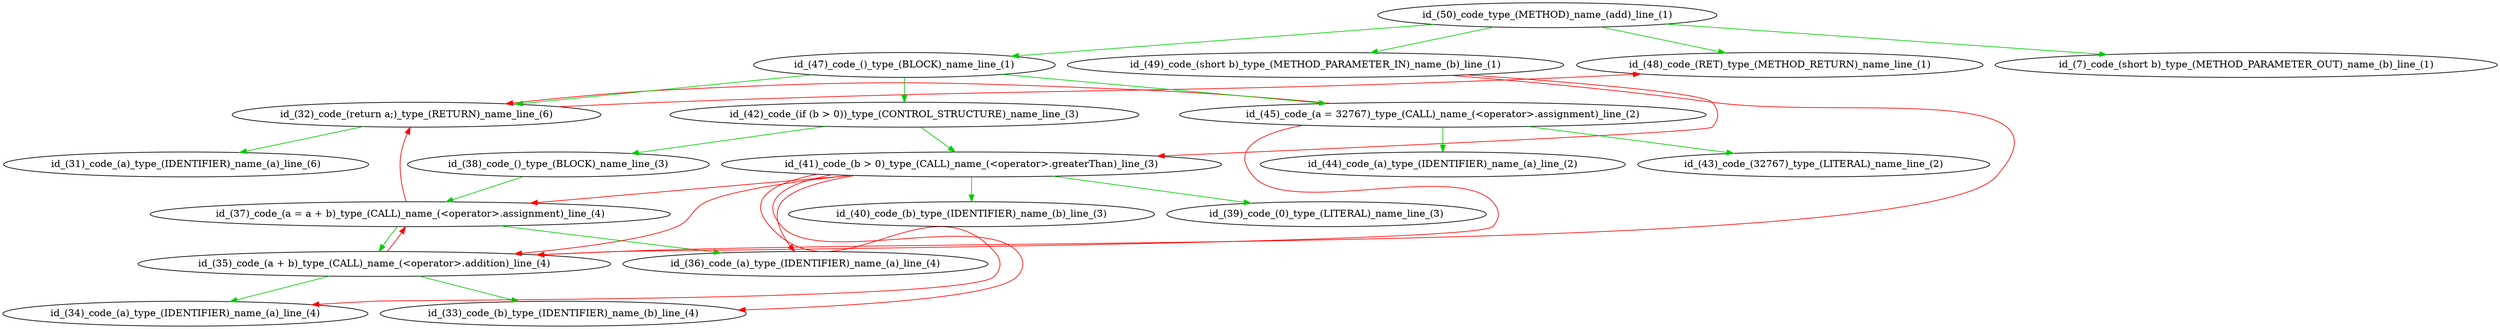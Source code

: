 digraph g {
# AST
{
  edge[color=green3,constraint=true]
  "id_(32)_code_(return a;)_type_(RETURN)_name_line_(6)" -> "id_(31)_code_(a)_type_(IDENTIFIER)_name_(a)_line_(6)" 
   "id_(35)_code_(a + b)_type_(CALL)_name_(<operator>.addition)_line_(4)" -> "id_(34)_code_(a)_type_(IDENTIFIER)_name_(a)_line_(4)" 
   "id_(35)_code_(a + b)_type_(CALL)_name_(<operator>.addition)_line_(4)" -> "id_(33)_code_(b)_type_(IDENTIFIER)_name_(b)_line_(4)" 
   "id_(37)_code_(a = a + b)_type_(CALL)_name_(<operator>.assignment)_line_(4)" -> "id_(36)_code_(a)_type_(IDENTIFIER)_name_(a)_line_(4)" 
   "id_(37)_code_(a = a + b)_type_(CALL)_name_(<operator>.assignment)_line_(4)" -> "id_(35)_code_(a + b)_type_(CALL)_name_(<operator>.addition)_line_(4)" 
   "id_(38)_code_()_type_(BLOCK)_name_line_(3)" -> "id_(37)_code_(a = a + b)_type_(CALL)_name_(<operator>.assignment)_line_(4)" 
   "id_(41)_code_(b > 0)_type_(CALL)_name_(<operator>.greaterThan)_line_(3)" -> "id_(40)_code_(b)_type_(IDENTIFIER)_name_(b)_line_(3)" 
   "id_(41)_code_(b > 0)_type_(CALL)_name_(<operator>.greaterThan)_line_(3)" -> "id_(39)_code_(0)_type_(LITERAL)_name_line_(3)" 
   "id_(42)_code_(if (b > 0))_type_(CONTROL_STRUCTURE)_name_line_(3)" -> "id_(41)_code_(b > 0)_type_(CALL)_name_(<operator>.greaterThan)_line_(3)" 
   "id_(42)_code_(if (b > 0))_type_(CONTROL_STRUCTURE)_name_line_(3)" -> "id_(38)_code_()_type_(BLOCK)_name_line_(3)" 
   "id_(45)_code_(a = 32767)_type_(CALL)_name_(<operator>.assignment)_line_(2)" -> "id_(44)_code_(a)_type_(IDENTIFIER)_name_(a)_line_(2)" 
   "id_(45)_code_(a = 32767)_type_(CALL)_name_(<operator>.assignment)_line_(2)" -> "id_(43)_code_(32767)_type_(LITERAL)_name_line_(2)" 
   "id_(47)_code_()_type_(BLOCK)_name_line_(1)" -> "id_(45)_code_(a = 32767)_type_(CALL)_name_(<operator>.assignment)_line_(2)" 
   "id_(47)_code_()_type_(BLOCK)_name_line_(1)" -> "id_(42)_code_(if (b > 0))_type_(CONTROL_STRUCTURE)_name_line_(3)" 
   "id_(47)_code_()_type_(BLOCK)_name_line_(1)" -> "id_(32)_code_(return a;)_type_(RETURN)_name_line_(6)" 
   "id_(50)_code_type_(METHOD)_name_(add)_line_(1)" -> "id_(49)_code_(short b)_type_(METHOD_PARAMETER_IN)_name_(b)_line_(1)" 
   "id_(50)_code_type_(METHOD)_name_(add)_line_(1)" -> "id_(48)_code_(RET)_type_(METHOD_RETURN)_name_line_(1)" 
   "id_(50)_code_type_(METHOD)_name_(add)_line_(1)" -> "id_(47)_code_()_type_(BLOCK)_name_line_(1)" 
   "id_(50)_code_type_(METHOD)_name_(add)_line_(1)" -> "id_(7)_code_(short b)_type_(METHOD_PARAMETER_OUT)_name_(b)_line_(1)" 
 }
# PDG
{
edge[color=red,constraint=false]
  "id_(32)_code_(return a;)_type_(RETURN)_name_line_(6)" -> "id_(48)_code_(RET)_type_(METHOD_RETURN)_name_line_(1)" 
   "id_(35)_code_(a + b)_type_(CALL)_name_(<operator>.addition)_line_(4)" -> "id_(37)_code_(a = a + b)_type_(CALL)_name_(<operator>.assignment)_line_(4)" 
   "id_(37)_code_(a = a + b)_type_(CALL)_name_(<operator>.assignment)_line_(4)" -> "id_(32)_code_(return a;)_type_(RETURN)_name_line_(6)" 
   "id_(41)_code_(b > 0)_type_(CALL)_name_(<operator>.greaterThan)_line_(3)" -> "id_(37)_code_(a = a + b)_type_(CALL)_name_(<operator>.assignment)_line_(4)" 
   "id_(41)_code_(b > 0)_type_(CALL)_name_(<operator>.greaterThan)_line_(3)" -> "id_(36)_code_(a)_type_(IDENTIFIER)_name_(a)_line_(4)" 
   "id_(41)_code_(b > 0)_type_(CALL)_name_(<operator>.greaterThan)_line_(3)" -> "id_(35)_code_(a + b)_type_(CALL)_name_(<operator>.addition)_line_(4)" 
   "id_(41)_code_(b > 0)_type_(CALL)_name_(<operator>.greaterThan)_line_(3)" -> "id_(34)_code_(a)_type_(IDENTIFIER)_name_(a)_line_(4)" 
   "id_(41)_code_(b > 0)_type_(CALL)_name_(<operator>.greaterThan)_line_(3)" -> "id_(33)_code_(b)_type_(IDENTIFIER)_name_(b)_line_(4)" 
   "id_(45)_code_(a = 32767)_type_(CALL)_name_(<operator>.assignment)_line_(2)" -> "id_(35)_code_(a + b)_type_(CALL)_name_(<operator>.addition)_line_(4)" 
   "id_(45)_code_(a = 32767)_type_(CALL)_name_(<operator>.assignment)_line_(2)" -> "id_(32)_code_(return a;)_type_(RETURN)_name_line_(6)" 
   "id_(49)_code_(short b)_type_(METHOD_PARAMETER_IN)_name_(b)_line_(1)" -> "id_(41)_code_(b > 0)_type_(CALL)_name_(<operator>.greaterThan)_line_(3)" 
   "id_(49)_code_(short b)_type_(METHOD_PARAMETER_IN)_name_(b)_line_(1)" -> "id_(35)_code_(a + b)_type_(CALL)_name_(<operator>.addition)_line_(4)" 
 }
}